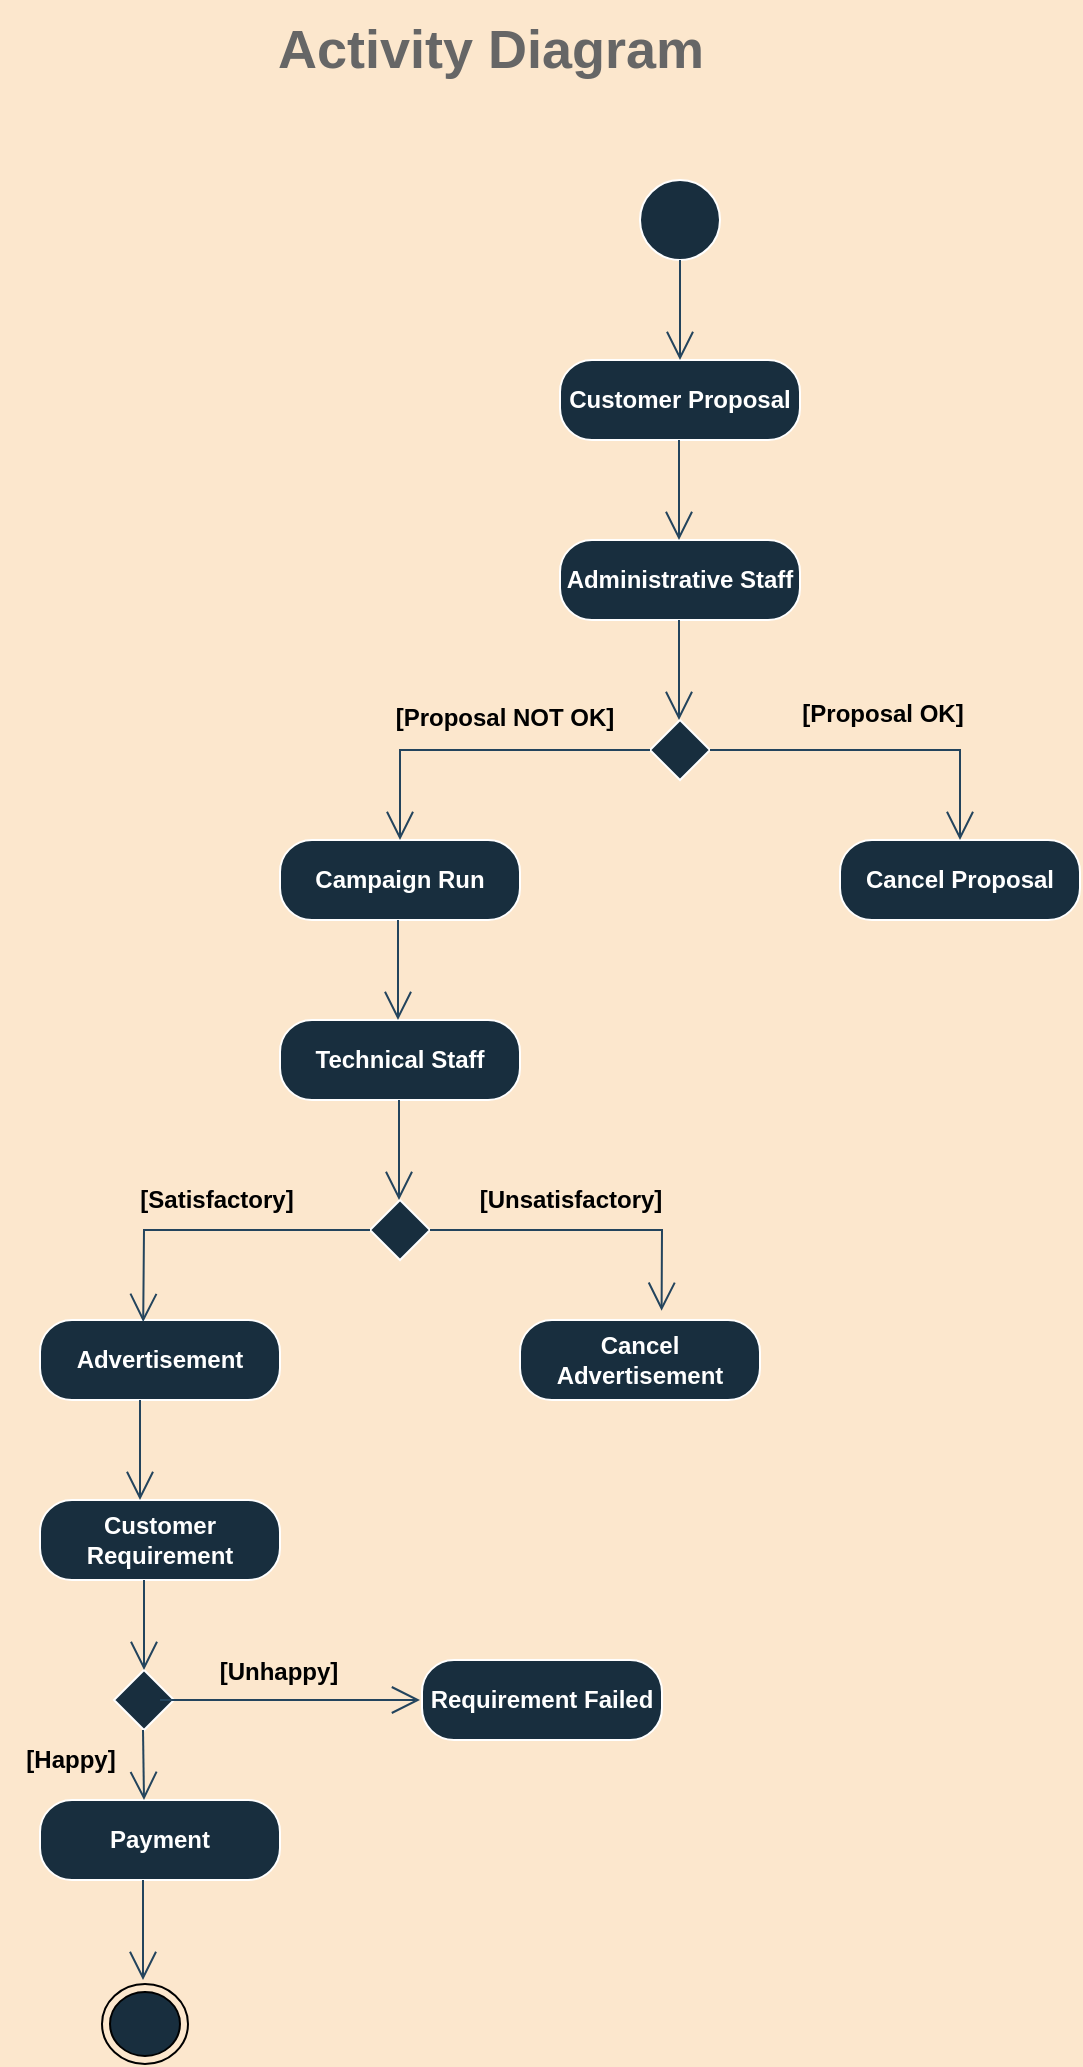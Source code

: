 <mxfile version="20.4.1" type="device"><diagram id="HQSc9ujQ2tiq-npmNfbW" name="Page-1"><mxGraphModel dx="1038" dy="547" grid="1" gridSize="10" guides="1" tooltips="1" connect="1" arrows="1" fold="1" page="1" pageScale="1" pageWidth="850" pageHeight="1100" background="#FCE7CD" math="0" shadow="0"><root><mxCell id="0"/><mxCell id="1" parent="0"/><mxCell id="vAbaeJ3ZK46picZxMhTp-1" value="" style="ellipse;whiteSpace=wrap;html=1;aspect=fixed;fillColor=#182E3E;strokeColor=#FFFFFF;fontColor=#FFFFFF;" parent="1" vertex="1"><mxGeometry x="500" y="100" width="40" height="40" as="geometry"/></mxCell><mxCell id="vAbaeJ3ZK46picZxMhTp-3" value="Customer Proposal" style="rounded=1;whiteSpace=wrap;html=1;arcSize=40;fillColor=#182E3E;strokeColor=#FFFFFF;fontColor=#FFFFFF;fontStyle=1;fontSize=12;" parent="1" vertex="1"><mxGeometry x="460" y="190" width="120" height="40" as="geometry"/></mxCell><mxCell id="vAbaeJ3ZK46picZxMhTp-8" value="Administrative Staff" style="rounded=1;whiteSpace=wrap;html=1;arcSize=40;fillColor=#182E3E;strokeColor=#FFFFFF;fontColor=#FFFFFF;fontStyle=1;fontSize=12;" parent="1" vertex="1"><mxGeometry x="460" y="280" width="120" height="40" as="geometry"/></mxCell><mxCell id="vAbaeJ3ZK46picZxMhTp-9" value="Cancel Proposal" style="rounded=1;whiteSpace=wrap;html=1;arcSize=40;fillColor=#182E3E;strokeColor=#FFFFFF;fontColor=#FFFFFF;fontStyle=1;fontSize=12;" parent="1" vertex="1"><mxGeometry x="600" y="430" width="120" height="40" as="geometry"/></mxCell><mxCell id="vAbaeJ3ZK46picZxMhTp-10" value="Campaign Run" style="rounded=1;whiteSpace=wrap;html=1;arcSize=40;fillColor=#182E3E;strokeColor=#FFFFFF;fontColor=#FFFFFF;fontStyle=1;fontSize=12;" parent="1" vertex="1"><mxGeometry x="320" y="430" width="120" height="40" as="geometry"/></mxCell><mxCell id="vAbaeJ3ZK46picZxMhTp-11" value="Technical Staff" style="rounded=1;whiteSpace=wrap;html=1;arcSize=40;fillColor=#182E3E;strokeColor=#FFFFFF;fontColor=#FFFFFF;fontStyle=1;fontSize=12;" parent="1" vertex="1"><mxGeometry x="320" y="520" width="120" height="40" as="geometry"/></mxCell><mxCell id="vAbaeJ3ZK46picZxMhTp-12" value="Advertisement" style="rounded=1;whiteSpace=wrap;html=1;arcSize=40;fillColor=#182E3E;strokeColor=#FFFFFF;fontColor=#FFFFFF;fontStyle=1;fontSize=12;" parent="1" vertex="1"><mxGeometry x="200" y="670" width="120" height="40" as="geometry"/></mxCell><mxCell id="vAbaeJ3ZK46picZxMhTp-13" value="" style="rhombus;whiteSpace=wrap;html=1;fillColor=#182E3E;strokeColor=#FFFFFF;fontColor=#FFFFFF;" parent="1" vertex="1"><mxGeometry x="505" y="370" width="30" height="30" as="geometry"/></mxCell><mxCell id="vAbaeJ3ZK46picZxMhTp-14" value="" style="rhombus;whiteSpace=wrap;html=1;fillColor=#182E3E;strokeColor=#FFFFFF;fontColor=#FFFFFF;" parent="1" vertex="1"><mxGeometry x="365" y="610" width="30" height="30" as="geometry"/></mxCell><mxCell id="vAbaeJ3ZK46picZxMhTp-15" value="Cancel Advertisement" style="rounded=1;whiteSpace=wrap;html=1;arcSize=40;fillColor=#182E3E;strokeColor=#FFFFFF;fontColor=#FFFFFF;fontStyle=1;fontSize=12;" parent="1" vertex="1"><mxGeometry x="440" y="670" width="120" height="40" as="geometry"/></mxCell><mxCell id="vAbaeJ3ZK46picZxMhTp-16" value="Customer Requirement" style="rounded=1;whiteSpace=wrap;html=1;arcSize=40;fillColor=#182E3E;strokeColor=#FFFFFF;fontColor=#FFFFFF;fontStyle=1;fontSize=12;" parent="1" vertex="1"><mxGeometry x="200" y="760" width="120" height="40" as="geometry"/></mxCell><mxCell id="vAbaeJ3ZK46picZxMhTp-17" value="Payment" style="rounded=1;whiteSpace=wrap;html=1;arcSize=40;fillColor=#182E3E;strokeColor=#FFFFFF;fontColor=#FFFFFF;fontStyle=1;fontSize=12;" parent="1" vertex="1"><mxGeometry x="200" y="910" width="120" height="40" as="geometry"/></mxCell><mxCell id="vAbaeJ3ZK46picZxMhTp-18" value="Requirement Failed" style="rounded=1;whiteSpace=wrap;html=1;arcSize=40;fillColor=#182E3E;strokeColor=#FFFFFF;fontColor=#FFFFFF;fontStyle=1;fontSize=12;" parent="1" vertex="1"><mxGeometry x="391" y="840" width="120" height="40" as="geometry"/></mxCell><mxCell id="vAbaeJ3ZK46picZxMhTp-20" value="" style="rhombus;whiteSpace=wrap;html=1;fillColor=#182E3E;strokeColor=#FFFFFF;fontColor=#FFFFFF;" parent="1" vertex="1"><mxGeometry x="237" y="845" width="30" height="30" as="geometry"/></mxCell><mxCell id="vAbaeJ3ZK46picZxMhTp-22" value="" style="endArrow=open;endFill=1;endSize=12;html=1;rounded=0;entryX=0.5;entryY=0;entryDx=0;entryDy=0;labelBackgroundColor=#FCE7CD;strokeColor=#23445D;" parent="1" target="vAbaeJ3ZK46picZxMhTp-3" edge="1"><mxGeometry width="160" relative="1" as="geometry"><mxPoint x="520" y="140" as="sourcePoint"/><mxPoint x="680" y="140" as="targetPoint"/></mxGeometry></mxCell><mxCell id="vAbaeJ3ZK46picZxMhTp-23" value="" style="endArrow=open;endFill=1;endSize=12;html=1;rounded=0;entryX=0.5;entryY=0;entryDx=0;entryDy=0;labelBackgroundColor=#FCE7CD;strokeColor=#23445D;" parent="1" edge="1"><mxGeometry width="160" relative="1" as="geometry"><mxPoint x="519.5" y="230" as="sourcePoint"/><mxPoint x="519.5" y="280" as="targetPoint"/></mxGeometry></mxCell><mxCell id="vAbaeJ3ZK46picZxMhTp-24" value="" style="endArrow=open;endFill=1;endSize=12;html=1;rounded=0;entryX=0.5;entryY=0;entryDx=0;entryDy=0;labelBackgroundColor=#FCE7CD;strokeColor=#23445D;" parent="1" edge="1"><mxGeometry width="160" relative="1" as="geometry"><mxPoint x="519.5" y="320" as="sourcePoint"/><mxPoint x="519.5" y="370" as="targetPoint"/></mxGeometry></mxCell><mxCell id="vAbaeJ3ZK46picZxMhTp-25" value="" style="endArrow=open;endFill=1;endSize=12;html=1;rounded=0;entryX=0.5;entryY=0;entryDx=0;entryDy=0;exitX=1;exitY=0.5;exitDx=0;exitDy=0;labelBackgroundColor=#FCE7CD;strokeColor=#23445D;" parent="1" source="vAbaeJ3ZK46picZxMhTp-13" target="vAbaeJ3ZK46picZxMhTp-9" edge="1"><mxGeometry width="160" relative="1" as="geometry"><mxPoint x="530" y="385" as="sourcePoint"/><mxPoint x="615" y="420" as="targetPoint"/><Array as="points"><mxPoint x="660" y="385"/></Array></mxGeometry></mxCell><mxCell id="vAbaeJ3ZK46picZxMhTp-26" value="" style="endArrow=open;endFill=1;endSize=12;html=1;rounded=0;exitX=0;exitY=0.5;exitDx=0;exitDy=0;labelBackgroundColor=#FCE7CD;strokeColor=#23445D;" parent="1" source="vAbaeJ3ZK46picZxMhTp-13" edge="1"><mxGeometry width="160" relative="1" as="geometry"><mxPoint x="500" y="380" as="sourcePoint"/><mxPoint x="380" y="430" as="targetPoint"/><Array as="points"><mxPoint x="380" y="385"/></Array></mxGeometry></mxCell><mxCell id="vAbaeJ3ZK46picZxMhTp-27" value="" style="endArrow=open;endFill=1;endSize=12;html=1;rounded=0;labelBackgroundColor=#FCE7CD;strokeColor=#23445D;" parent="1" edge="1"><mxGeometry width="160" relative="1" as="geometry"><mxPoint x="379.5" y="560" as="sourcePoint"/><mxPoint x="379.5" y="610" as="targetPoint"/></mxGeometry></mxCell><mxCell id="vAbaeJ3ZK46picZxMhTp-28" value="" style="endArrow=open;endFill=1;endSize=12;html=1;rounded=0;entryX=0.59;entryY=-0.115;entryDx=0;entryDy=0;entryPerimeter=0;exitX=1;exitY=0.5;exitDx=0;exitDy=0;labelBackgroundColor=#FCE7CD;strokeColor=#23445D;" parent="1" source="vAbaeJ3ZK46picZxMhTp-14" target="vAbaeJ3ZK46picZxMhTp-15" edge="1"><mxGeometry width="160" relative="1" as="geometry"><mxPoint x="400" y="620" as="sourcePoint"/><mxPoint x="490" y="650" as="targetPoint"/><Array as="points"><mxPoint x="511" y="625"/></Array></mxGeometry></mxCell><mxCell id="vAbaeJ3ZK46picZxMhTp-29" value="" style="endArrow=open;endFill=1;endSize=12;html=1;rounded=0;entryX=0.43;entryY=0.025;entryDx=0;entryDy=0;entryPerimeter=0;exitX=0;exitY=0.5;exitDx=0;exitDy=0;labelBackgroundColor=#FCE7CD;strokeColor=#23445D;" parent="1" source="vAbaeJ3ZK46picZxMhTp-14" target="vAbaeJ3ZK46picZxMhTp-12" edge="1"><mxGeometry width="160" relative="1" as="geometry"><mxPoint x="360" y="620" as="sourcePoint"/><mxPoint x="230" y="670" as="targetPoint"/><Array as="points"><mxPoint x="252" y="625"/></Array></mxGeometry></mxCell><mxCell id="vAbaeJ3ZK46picZxMhTp-30" value="" style="endArrow=open;endFill=1;endSize=12;html=1;rounded=0;labelBackgroundColor=#FCE7CD;strokeColor=#23445D;" parent="1" edge="1"><mxGeometry width="160" relative="1" as="geometry"><mxPoint x="250" y="710" as="sourcePoint"/><mxPoint x="250" y="760" as="targetPoint"/></mxGeometry></mxCell><mxCell id="vAbaeJ3ZK46picZxMhTp-31" value="" style="endArrow=open;endFill=1;endSize=12;html=1;rounded=0;entryX=0.5;entryY=0;entryDx=0;entryDy=0;labelBackgroundColor=#FCE7CD;strokeColor=#23445D;" parent="1" target="vAbaeJ3ZK46picZxMhTp-20" edge="1"><mxGeometry width="160" relative="1" as="geometry"><mxPoint x="252" y="810" as="sourcePoint"/><mxPoint x="252" y="840" as="targetPoint"/><Array as="points"><mxPoint x="252" y="800"/></Array></mxGeometry></mxCell><mxCell id="vAbaeJ3ZK46picZxMhTp-32" value="" style="endArrow=open;endFill=1;endSize=12;html=1;rounded=0;labelBackgroundColor=#FCE7CD;strokeColor=#23445D;exitX=0.767;exitY=0.5;exitDx=0;exitDy=0;exitPerimeter=0;" parent="1" edge="1" source="vAbaeJ3ZK46picZxMhTp-20"><mxGeometry width="160" relative="1" as="geometry"><mxPoint x="270" y="860" as="sourcePoint"/><mxPoint x="390" y="860" as="targetPoint"/></mxGeometry></mxCell><mxCell id="vAbaeJ3ZK46picZxMhTp-34" value="" style="endArrow=open;endFill=1;endSize=12;html=1;rounded=0;labelBackgroundColor=#FCE7CD;strokeColor=#23445D;" parent="1" edge="1"><mxGeometry width="160" relative="1" as="geometry"><mxPoint x="251.5" y="875" as="sourcePoint"/><mxPoint x="252" y="910" as="targetPoint"/></mxGeometry></mxCell><mxCell id="vAbaeJ3ZK46picZxMhTp-35" value="" style="endArrow=open;endFill=1;endSize=12;html=1;rounded=0;labelBackgroundColor=#FCE7CD;strokeColor=#23445D;" parent="1" edge="1"><mxGeometry width="160" relative="1" as="geometry"><mxPoint x="251.5" y="950" as="sourcePoint"/><mxPoint x="251.5" y="1000" as="targetPoint"/></mxGeometry></mxCell><mxCell id="vAbaeJ3ZK46picZxMhTp-37" value="" style="ellipse;html=1;shape=endState;fillColor=#182E3E;strokeColor=#000000;fontColor=#FFFFFF;" parent="1" vertex="1"><mxGeometry x="231" y="1002" width="43" height="40" as="geometry"/></mxCell><mxCell id="mqB8a9rLFuP5aQT14yFT-1" value="&lt;b&gt;&lt;font color=&quot;#666666&quot; style=&quot;font-size: 27px;&quot;&gt;Activity Diagram&lt;/font&gt;&lt;/b&gt;" style="text;html=1;align=center;verticalAlign=middle;resizable=0;points=[];autosize=1;strokeColor=none;fillColor=none;fontSize=12;fontColor=#FFFFFF;" parent="1" vertex="1"><mxGeometry x="305" y="10" width="240" height="50" as="geometry"/></mxCell><mxCell id="mGkAjUXv3mmHuD1o-F-X-1" value="&lt;font style=&quot;font-size: 12px;&quot;&gt;&lt;b style=&quot;font-size: 12px;&quot;&gt;[Proposal OK]&lt;/b&gt;&lt;/font&gt;" style="text;html=1;align=center;verticalAlign=middle;resizable=0;points=[];autosize=1;strokeColor=none;fillColor=none;fontSize=12;fontColor=#000000;" vertex="1" parent="1"><mxGeometry x="571" y="352" width="100" height="30" as="geometry"/></mxCell><mxCell id="mGkAjUXv3mmHuD1o-F-X-2" value="[Proposal NOT OK]" style="text;html=1;align=center;verticalAlign=middle;resizable=0;points=[];autosize=1;strokeColor=none;fillColor=none;fontSize=12;fontColor=#000000;fontStyle=1" vertex="1" parent="1"><mxGeometry x="367" y="354" width="130" height="30" as="geometry"/></mxCell><mxCell id="mGkAjUXv3mmHuD1o-F-X-3" value="" style="endArrow=open;endFill=1;endSize=12;html=1;rounded=0;entryX=0.5;entryY=0;entryDx=0;entryDy=0;labelBackgroundColor=#FCE7CD;strokeColor=#23445D;" edge="1" parent="1"><mxGeometry width="160" relative="1" as="geometry"><mxPoint x="379" y="470" as="sourcePoint"/><mxPoint x="379" y="520" as="targetPoint"/></mxGeometry></mxCell><mxCell id="mGkAjUXv3mmHuD1o-F-X-4" value="&lt;font style=&quot;font-size: 12px;&quot;&gt;[Unsatisfactory]&lt;/font&gt;" style="text;html=1;align=center;verticalAlign=middle;resizable=0;points=[];autosize=1;strokeColor=none;fillColor=none;fontSize=12;fontColor=#000000;fontStyle=1" vertex="1" parent="1"><mxGeometry x="410" y="595" width="110" height="30" as="geometry"/></mxCell><mxCell id="mGkAjUXv3mmHuD1o-F-X-5" value="&lt;b&gt;[Satisfactory]&lt;/b&gt;" style="text;html=1;align=center;verticalAlign=middle;resizable=0;points=[];autosize=1;strokeColor=none;fillColor=none;fontSize=12;fontColor=#000000;" vertex="1" parent="1"><mxGeometry x="238" y="595" width="100" height="30" as="geometry"/></mxCell><mxCell id="mGkAjUXv3mmHuD1o-F-X-6" value="&lt;b&gt;[Happy]&lt;/b&gt;" style="text;html=1;align=center;verticalAlign=middle;resizable=0;points=[];autosize=1;strokeColor=none;fillColor=none;fontSize=12;fontColor=#000000;" vertex="1" parent="1"><mxGeometry x="180" y="875" width="70" height="30" as="geometry"/></mxCell><mxCell id="mGkAjUXv3mmHuD1o-F-X-7" value="&lt;b&gt;[Unhappy]&lt;/b&gt;" style="text;html=1;align=center;verticalAlign=middle;resizable=0;points=[];autosize=1;strokeColor=none;fillColor=none;fontSize=12;fontColor=#000000;" vertex="1" parent="1"><mxGeometry x="279" y="831" width="80" height="30" as="geometry"/></mxCell></root></mxGraphModel></diagram></mxfile>
